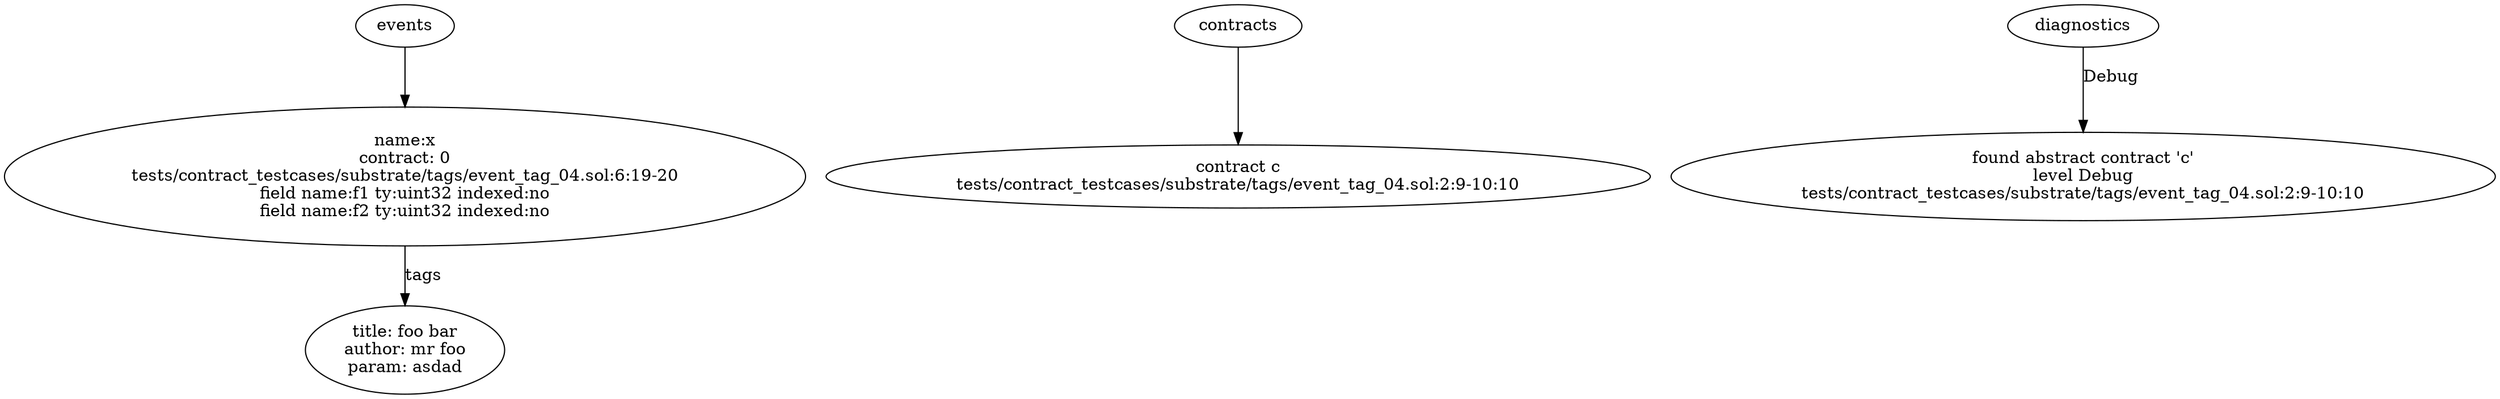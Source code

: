 strict digraph "tests/contract_testcases/substrate/tags/event_tag_04.sol" {
	x [label="name:x\ncontract: 0\ntests/contract_testcases/substrate/tags/event_tag_04.sol:6:19-20\nfield name:f1 ty:uint32 indexed:no\nfield name:f2 ty:uint32 indexed:no"]
	tags [label="title: foo bar\nauthor: mr foo\nparam: asdad"]
	contract [label="contract c\ntests/contract_testcases/substrate/tags/event_tag_04.sol:2:9-10:10"]
	diagnostic [label="found abstract contract 'c'\nlevel Debug\ntests/contract_testcases/substrate/tags/event_tag_04.sol:2:9-10:10"]
	events -> x
	x -> tags [label="tags"]
	contracts -> contract
	diagnostics -> diagnostic [label="Debug"]
}
